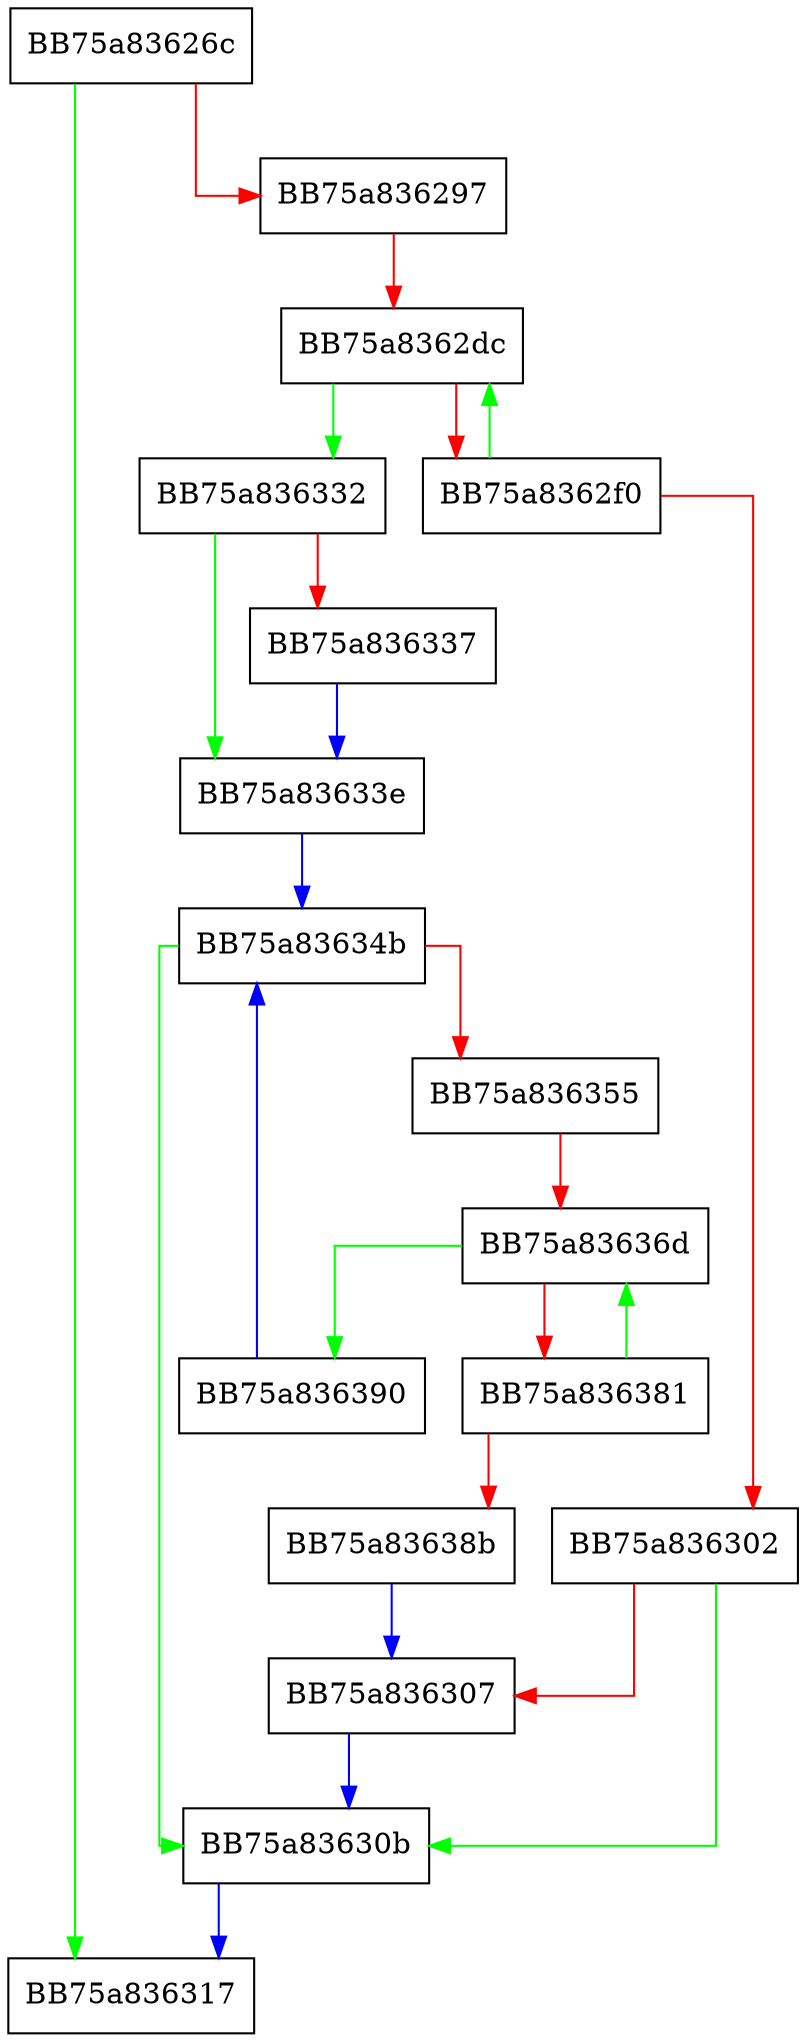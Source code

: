 digraph _Unchecked_erase {
  node [shape="box"];
  graph [splines=ortho];
  BB75a83626c -> BB75a836317 [color="green"];
  BB75a83626c -> BB75a836297 [color="red"];
  BB75a836297 -> BB75a8362dc [color="red"];
  BB75a8362dc -> BB75a836332 [color="green"];
  BB75a8362dc -> BB75a8362f0 [color="red"];
  BB75a8362f0 -> BB75a8362dc [color="green"];
  BB75a8362f0 -> BB75a836302 [color="red"];
  BB75a836302 -> BB75a83630b [color="green"];
  BB75a836302 -> BB75a836307 [color="red"];
  BB75a836307 -> BB75a83630b [color="blue"];
  BB75a83630b -> BB75a836317 [color="blue"];
  BB75a836332 -> BB75a83633e [color="green"];
  BB75a836332 -> BB75a836337 [color="red"];
  BB75a836337 -> BB75a83633e [color="blue"];
  BB75a83633e -> BB75a83634b [color="blue"];
  BB75a83634b -> BB75a83630b [color="green"];
  BB75a83634b -> BB75a836355 [color="red"];
  BB75a836355 -> BB75a83636d [color="red"];
  BB75a83636d -> BB75a836390 [color="green"];
  BB75a83636d -> BB75a836381 [color="red"];
  BB75a836381 -> BB75a83636d [color="green"];
  BB75a836381 -> BB75a83638b [color="red"];
  BB75a83638b -> BB75a836307 [color="blue"];
  BB75a836390 -> BB75a83634b [color="blue"];
}